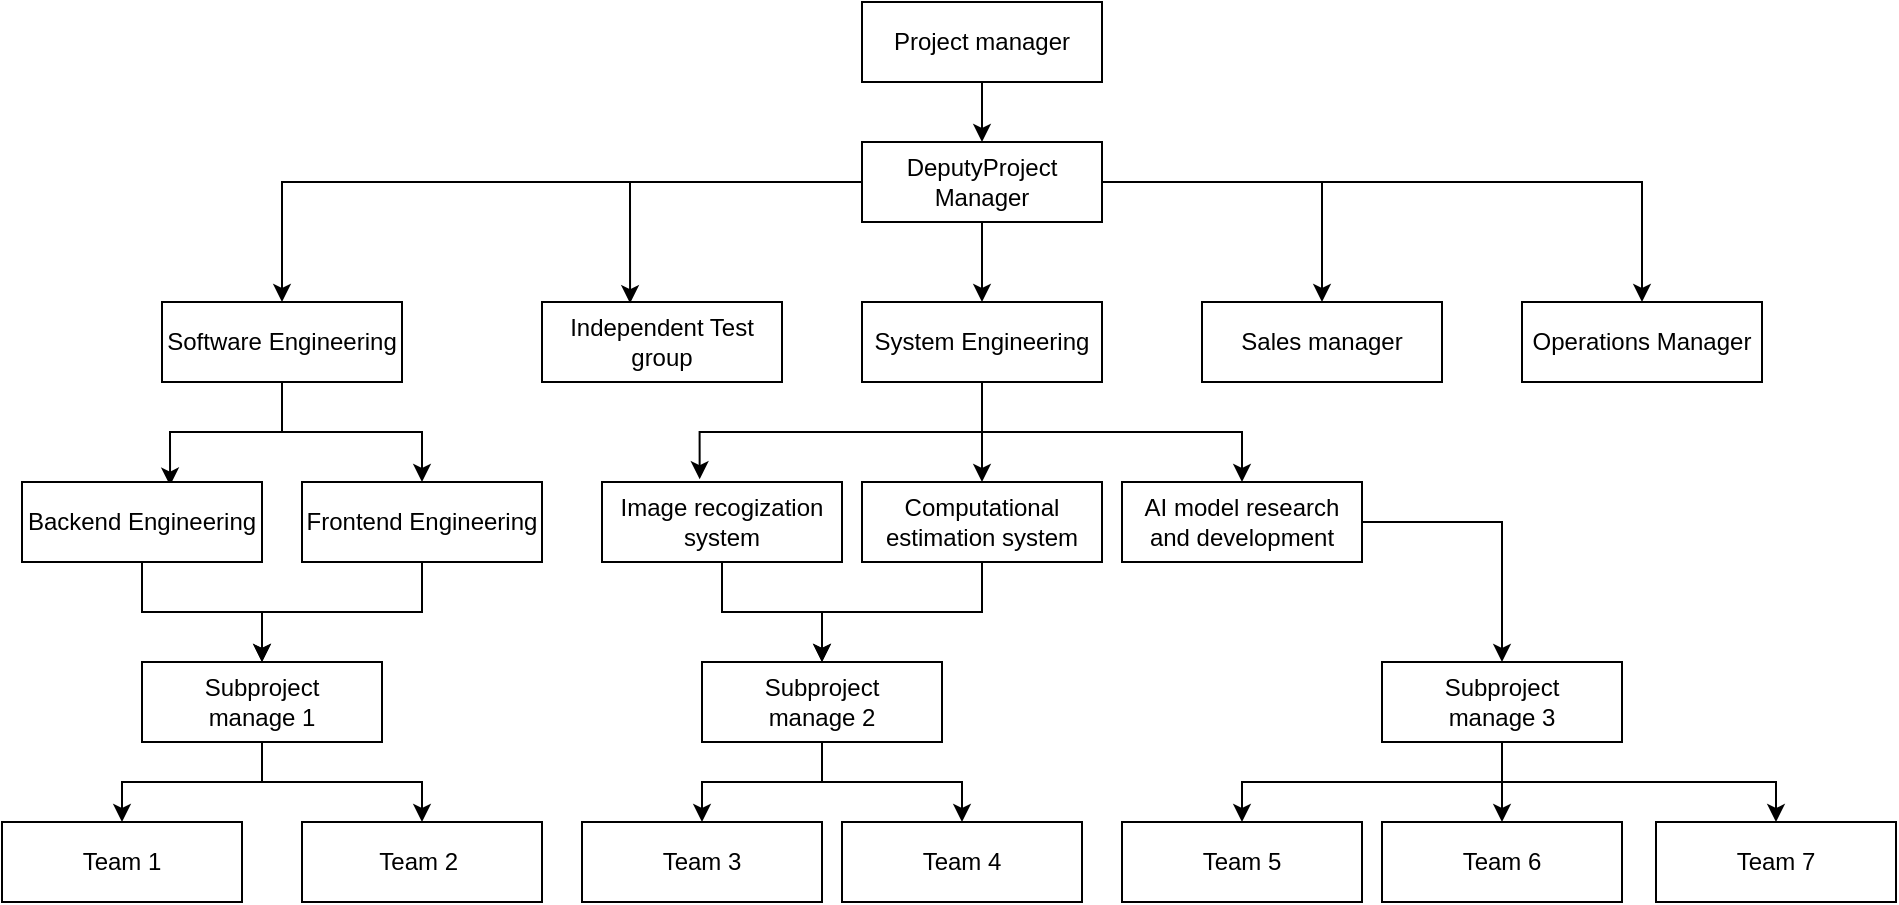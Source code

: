 <mxfile version="17.2.4" type="github">
  <diagram id="FBFTxTZ511t7lyD94mvh" name="Page-1">
    <mxGraphModel dx="1038" dy="521" grid="1" gridSize="10" guides="1" tooltips="1" connect="1" arrows="1" fold="1" page="1" pageScale="1" pageWidth="1654" pageHeight="2336" math="0" shadow="0">
      <root>
        <mxCell id="0" />
        <mxCell id="1" parent="0" />
        <mxCell id="vT3m-4W1wXIE6NB4FzbJ-9" value="" style="edgeStyle=orthogonalEdgeStyle;rounded=0;orthogonalLoop=1;jettySize=auto;html=1;" edge="1" parent="1" source="vT3m-4W1wXIE6NB4FzbJ-1" target="vT3m-4W1wXIE6NB4FzbJ-8">
          <mxGeometry relative="1" as="geometry" />
        </mxCell>
        <mxCell id="vT3m-4W1wXIE6NB4FzbJ-1" value="Project manager" style="rounded=0;whiteSpace=wrap;html=1;" vertex="1" parent="1">
          <mxGeometry x="430" y="50" width="120" height="40" as="geometry" />
        </mxCell>
        <mxCell id="vT3m-4W1wXIE6NB4FzbJ-17" style="edgeStyle=orthogonalEdgeStyle;rounded=0;orthogonalLoop=1;jettySize=auto;html=1;exitX=0.5;exitY=1;exitDx=0;exitDy=0;entryX=0.617;entryY=0.045;entryDx=0;entryDy=0;entryPerimeter=0;" edge="1" parent="1" source="vT3m-4W1wXIE6NB4FzbJ-3" target="vT3m-4W1wXIE6NB4FzbJ-15">
          <mxGeometry relative="1" as="geometry" />
        </mxCell>
        <mxCell id="vT3m-4W1wXIE6NB4FzbJ-18" style="edgeStyle=orthogonalEdgeStyle;rounded=0;orthogonalLoop=1;jettySize=auto;html=1;entryX=0.5;entryY=0;entryDx=0;entryDy=0;" edge="1" parent="1" source="vT3m-4W1wXIE6NB4FzbJ-3" target="vT3m-4W1wXIE6NB4FzbJ-16">
          <mxGeometry relative="1" as="geometry" />
        </mxCell>
        <mxCell id="vT3m-4W1wXIE6NB4FzbJ-3" value="Software Engineering" style="rounded=0;whiteSpace=wrap;html=1;" vertex="1" parent="1">
          <mxGeometry x="80" y="200" width="120" height="40" as="geometry" />
        </mxCell>
        <mxCell id="vT3m-4W1wXIE6NB4FzbJ-4" value="Independent Test group" style="rounded=0;whiteSpace=wrap;html=1;" vertex="1" parent="1">
          <mxGeometry x="270" y="200" width="120" height="40" as="geometry" />
        </mxCell>
        <mxCell id="vT3m-4W1wXIE6NB4FzbJ-22" style="edgeStyle=orthogonalEdgeStyle;rounded=0;orthogonalLoop=1;jettySize=auto;html=1;exitX=0.5;exitY=1;exitDx=0;exitDy=0;entryX=0.407;entryY=-0.035;entryDx=0;entryDy=0;entryPerimeter=0;" edge="1" parent="1" source="vT3m-4W1wXIE6NB4FzbJ-5" target="vT3m-4W1wXIE6NB4FzbJ-19">
          <mxGeometry relative="1" as="geometry" />
        </mxCell>
        <mxCell id="vT3m-4W1wXIE6NB4FzbJ-24" style="edgeStyle=orthogonalEdgeStyle;rounded=0;orthogonalLoop=1;jettySize=auto;html=1;" edge="1" parent="1" source="vT3m-4W1wXIE6NB4FzbJ-5" target="vT3m-4W1wXIE6NB4FzbJ-20">
          <mxGeometry relative="1" as="geometry" />
        </mxCell>
        <mxCell id="vT3m-4W1wXIE6NB4FzbJ-26" style="edgeStyle=orthogonalEdgeStyle;rounded=0;orthogonalLoop=1;jettySize=auto;html=1;exitX=0.5;exitY=1;exitDx=0;exitDy=0;" edge="1" parent="1" source="vT3m-4W1wXIE6NB4FzbJ-5" target="vT3m-4W1wXIE6NB4FzbJ-21">
          <mxGeometry relative="1" as="geometry" />
        </mxCell>
        <mxCell id="vT3m-4W1wXIE6NB4FzbJ-5" value="System Engineering" style="rounded=0;whiteSpace=wrap;html=1;" vertex="1" parent="1">
          <mxGeometry x="430" y="200" width="120" height="40" as="geometry" />
        </mxCell>
        <mxCell id="vT3m-4W1wXIE6NB4FzbJ-6" value="Sales manager" style="rounded=0;whiteSpace=wrap;html=1;" vertex="1" parent="1">
          <mxGeometry x="600" y="200" width="120" height="40" as="geometry" />
        </mxCell>
        <mxCell id="vT3m-4W1wXIE6NB4FzbJ-7" value="&lt;div style=&quot;text-align: left&quot;&gt;Operations Manager&lt;/div&gt;" style="rounded=0;whiteSpace=wrap;html=1;" vertex="1" parent="1">
          <mxGeometry x="760" y="200" width="120" height="40" as="geometry" />
        </mxCell>
        <mxCell id="vT3m-4W1wXIE6NB4FzbJ-10" style="edgeStyle=orthogonalEdgeStyle;rounded=0;orthogonalLoop=1;jettySize=auto;html=1;exitX=0.5;exitY=1;exitDx=0;exitDy=0;entryX=0.5;entryY=0;entryDx=0;entryDy=0;" edge="1" parent="1" source="vT3m-4W1wXIE6NB4FzbJ-8" target="vT3m-4W1wXIE6NB4FzbJ-5">
          <mxGeometry relative="1" as="geometry" />
        </mxCell>
        <mxCell id="vT3m-4W1wXIE6NB4FzbJ-11" style="edgeStyle=orthogonalEdgeStyle;rounded=0;orthogonalLoop=1;jettySize=auto;html=1;entryX=0.5;entryY=0;entryDx=0;entryDy=0;" edge="1" parent="1" source="vT3m-4W1wXIE6NB4FzbJ-8" target="vT3m-4W1wXIE6NB4FzbJ-3">
          <mxGeometry relative="1" as="geometry">
            <Array as="points">
              <mxPoint x="140" y="140" />
            </Array>
          </mxGeometry>
        </mxCell>
        <mxCell id="vT3m-4W1wXIE6NB4FzbJ-12" style="edgeStyle=orthogonalEdgeStyle;rounded=0;orthogonalLoop=1;jettySize=auto;html=1;exitX=0;exitY=0.75;exitDx=0;exitDy=0;entryX=0.367;entryY=0.015;entryDx=0;entryDy=0;entryPerimeter=0;" edge="1" parent="1" source="vT3m-4W1wXIE6NB4FzbJ-8" target="vT3m-4W1wXIE6NB4FzbJ-4">
          <mxGeometry relative="1" as="geometry">
            <Array as="points">
              <mxPoint x="430" y="140" />
              <mxPoint x="314" y="140" />
            </Array>
          </mxGeometry>
        </mxCell>
        <mxCell id="vT3m-4W1wXIE6NB4FzbJ-13" style="edgeStyle=orthogonalEdgeStyle;rounded=0;orthogonalLoop=1;jettySize=auto;html=1;exitX=1;exitY=0.5;exitDx=0;exitDy=0;entryX=0.5;entryY=0;entryDx=0;entryDy=0;" edge="1" parent="1" source="vT3m-4W1wXIE6NB4FzbJ-8" target="vT3m-4W1wXIE6NB4FzbJ-7">
          <mxGeometry relative="1" as="geometry" />
        </mxCell>
        <mxCell id="vT3m-4W1wXIE6NB4FzbJ-14" style="edgeStyle=orthogonalEdgeStyle;rounded=0;orthogonalLoop=1;jettySize=auto;html=1;exitX=1;exitY=0.75;exitDx=0;exitDy=0;entryX=0.5;entryY=0;entryDx=0;entryDy=0;" edge="1" parent="1" source="vT3m-4W1wXIE6NB4FzbJ-8" target="vT3m-4W1wXIE6NB4FzbJ-6">
          <mxGeometry relative="1" as="geometry">
            <Array as="points">
              <mxPoint x="550" y="140" />
              <mxPoint x="660" y="140" />
            </Array>
          </mxGeometry>
        </mxCell>
        <mxCell id="vT3m-4W1wXIE6NB4FzbJ-8" value="DeputyProject&lt;br&gt;Manager" style="rounded=0;whiteSpace=wrap;html=1;" vertex="1" parent="1">
          <mxGeometry x="430" y="120" width="120" height="40" as="geometry" />
        </mxCell>
        <mxCell id="vT3m-4W1wXIE6NB4FzbJ-54" style="edgeStyle=orthogonalEdgeStyle;rounded=0;orthogonalLoop=1;jettySize=auto;html=1;exitX=0.5;exitY=1;exitDx=0;exitDy=0;entryX=0.5;entryY=0;entryDx=0;entryDy=0;" edge="1" parent="1" source="vT3m-4W1wXIE6NB4FzbJ-15" target="vT3m-4W1wXIE6NB4FzbJ-36">
          <mxGeometry relative="1" as="geometry" />
        </mxCell>
        <mxCell id="vT3m-4W1wXIE6NB4FzbJ-15" value="Backend Engineering" style="rounded=0;whiteSpace=wrap;html=1;" vertex="1" parent="1">
          <mxGeometry x="10" y="290" width="120" height="40" as="geometry" />
        </mxCell>
        <mxCell id="vT3m-4W1wXIE6NB4FzbJ-55" style="edgeStyle=orthogonalEdgeStyle;rounded=0;orthogonalLoop=1;jettySize=auto;html=1;entryX=0.5;entryY=0;entryDx=0;entryDy=0;" edge="1" parent="1" source="vT3m-4W1wXIE6NB4FzbJ-16" target="vT3m-4W1wXIE6NB4FzbJ-36">
          <mxGeometry relative="1" as="geometry" />
        </mxCell>
        <mxCell id="vT3m-4W1wXIE6NB4FzbJ-16" value="Frontend Engineering" style="rounded=0;whiteSpace=wrap;html=1;" vertex="1" parent="1">
          <mxGeometry x="150" y="290" width="120" height="40" as="geometry" />
        </mxCell>
        <mxCell id="vT3m-4W1wXIE6NB4FzbJ-49" style="edgeStyle=orthogonalEdgeStyle;rounded=0;orthogonalLoop=1;jettySize=auto;html=1;exitX=0.5;exitY=1;exitDx=0;exitDy=0;entryX=0.5;entryY=0;entryDx=0;entryDy=0;" edge="1" parent="1" source="vT3m-4W1wXIE6NB4FzbJ-19" target="vT3m-4W1wXIE6NB4FzbJ-37">
          <mxGeometry relative="1" as="geometry" />
        </mxCell>
        <mxCell id="vT3m-4W1wXIE6NB4FzbJ-19" value="Image recogization system" style="rounded=0;whiteSpace=wrap;html=1;" vertex="1" parent="1">
          <mxGeometry x="300" y="290" width="120" height="40" as="geometry" />
        </mxCell>
        <mxCell id="vT3m-4W1wXIE6NB4FzbJ-50" style="edgeStyle=orthogonalEdgeStyle;rounded=0;orthogonalLoop=1;jettySize=auto;html=1;entryX=0.5;entryY=0;entryDx=0;entryDy=0;" edge="1" parent="1" source="vT3m-4W1wXIE6NB4FzbJ-20" target="vT3m-4W1wXIE6NB4FzbJ-37">
          <mxGeometry relative="1" as="geometry" />
        </mxCell>
        <mxCell id="vT3m-4W1wXIE6NB4FzbJ-20" value="Computational estimation system" style="rounded=0;whiteSpace=wrap;html=1;" vertex="1" parent="1">
          <mxGeometry x="430" y="290" width="120" height="40" as="geometry" />
        </mxCell>
        <mxCell id="vT3m-4W1wXIE6NB4FzbJ-53" style="edgeStyle=orthogonalEdgeStyle;rounded=0;orthogonalLoop=1;jettySize=auto;html=1;entryX=0.5;entryY=0;entryDx=0;entryDy=0;" edge="1" parent="1" source="vT3m-4W1wXIE6NB4FzbJ-21" target="vT3m-4W1wXIE6NB4FzbJ-38">
          <mxGeometry relative="1" as="geometry" />
        </mxCell>
        <mxCell id="vT3m-4W1wXIE6NB4FzbJ-21" value="AI model&amp;nbsp;research and development" style="rounded=0;whiteSpace=wrap;html=1;" vertex="1" parent="1">
          <mxGeometry x="560" y="290" width="120" height="40" as="geometry" />
        </mxCell>
        <mxCell id="vT3m-4W1wXIE6NB4FzbJ-28" value="Team 1" style="rounded=0;whiteSpace=wrap;html=1;" vertex="1" parent="1">
          <mxGeometry y="460" width="120" height="40" as="geometry" />
        </mxCell>
        <mxCell id="vT3m-4W1wXIE6NB4FzbJ-29" value="Team 2&amp;nbsp;" style="rounded=0;whiteSpace=wrap;html=1;" vertex="1" parent="1">
          <mxGeometry x="150" y="460" width="120" height="40" as="geometry" />
        </mxCell>
        <mxCell id="vT3m-4W1wXIE6NB4FzbJ-30" value="Team 3" style="rounded=0;whiteSpace=wrap;html=1;" vertex="1" parent="1">
          <mxGeometry x="290" y="460" width="120" height="40" as="geometry" />
        </mxCell>
        <mxCell id="vT3m-4W1wXIE6NB4FzbJ-31" value="Team 4" style="rounded=0;whiteSpace=wrap;html=1;" vertex="1" parent="1">
          <mxGeometry x="420" y="460" width="120" height="40" as="geometry" />
        </mxCell>
        <mxCell id="vT3m-4W1wXIE6NB4FzbJ-32" value="Team 5" style="rounded=0;whiteSpace=wrap;html=1;" vertex="1" parent="1">
          <mxGeometry x="560" y="460" width="120" height="40" as="geometry" />
        </mxCell>
        <mxCell id="vT3m-4W1wXIE6NB4FzbJ-33" value="Team 6" style="rounded=0;whiteSpace=wrap;html=1;" vertex="1" parent="1">
          <mxGeometry x="690" y="460" width="120" height="40" as="geometry" />
        </mxCell>
        <mxCell id="vT3m-4W1wXIE6NB4FzbJ-34" value="Team 7" style="rounded=0;whiteSpace=wrap;html=1;" vertex="1" parent="1">
          <mxGeometry x="827" y="460" width="120" height="40" as="geometry" />
        </mxCell>
        <mxCell id="vT3m-4W1wXIE6NB4FzbJ-39" style="edgeStyle=orthogonalEdgeStyle;rounded=0;orthogonalLoop=1;jettySize=auto;html=1;entryX=0.5;entryY=0;entryDx=0;entryDy=0;" edge="1" parent="1" source="vT3m-4W1wXIE6NB4FzbJ-36" target="vT3m-4W1wXIE6NB4FzbJ-28">
          <mxGeometry relative="1" as="geometry" />
        </mxCell>
        <mxCell id="vT3m-4W1wXIE6NB4FzbJ-40" style="edgeStyle=orthogonalEdgeStyle;rounded=0;orthogonalLoop=1;jettySize=auto;html=1;entryX=0.5;entryY=0;entryDx=0;entryDy=0;" edge="1" parent="1" source="vT3m-4W1wXIE6NB4FzbJ-36" target="vT3m-4W1wXIE6NB4FzbJ-29">
          <mxGeometry relative="1" as="geometry" />
        </mxCell>
        <mxCell id="vT3m-4W1wXIE6NB4FzbJ-36" value="Subproject&lt;br&gt;manage 1" style="rounded=0;whiteSpace=wrap;html=1;" vertex="1" parent="1">
          <mxGeometry x="70" y="380" width="120" height="40" as="geometry" />
        </mxCell>
        <mxCell id="vT3m-4W1wXIE6NB4FzbJ-42" style="edgeStyle=orthogonalEdgeStyle;rounded=0;orthogonalLoop=1;jettySize=auto;html=1;exitX=0.5;exitY=1;exitDx=0;exitDy=0;entryX=0.5;entryY=0;entryDx=0;entryDy=0;" edge="1" parent="1" source="vT3m-4W1wXIE6NB4FzbJ-37" target="vT3m-4W1wXIE6NB4FzbJ-30">
          <mxGeometry relative="1" as="geometry" />
        </mxCell>
        <mxCell id="vT3m-4W1wXIE6NB4FzbJ-43" style="edgeStyle=orthogonalEdgeStyle;rounded=0;orthogonalLoop=1;jettySize=auto;html=1;" edge="1" parent="1" source="vT3m-4W1wXIE6NB4FzbJ-37" target="vT3m-4W1wXIE6NB4FzbJ-31">
          <mxGeometry relative="1" as="geometry" />
        </mxCell>
        <mxCell id="vT3m-4W1wXIE6NB4FzbJ-37" value="Subproject&lt;br&gt;manage 2" style="rounded=0;whiteSpace=wrap;html=1;" vertex="1" parent="1">
          <mxGeometry x="350" y="380" width="120" height="40" as="geometry" />
        </mxCell>
        <mxCell id="vT3m-4W1wXIE6NB4FzbJ-44" style="edgeStyle=orthogonalEdgeStyle;rounded=0;orthogonalLoop=1;jettySize=auto;html=1;exitX=0.5;exitY=1;exitDx=0;exitDy=0;" edge="1" parent="1" source="vT3m-4W1wXIE6NB4FzbJ-38" target="vT3m-4W1wXIE6NB4FzbJ-32">
          <mxGeometry relative="1" as="geometry" />
        </mxCell>
        <mxCell id="vT3m-4W1wXIE6NB4FzbJ-45" style="edgeStyle=orthogonalEdgeStyle;rounded=0;orthogonalLoop=1;jettySize=auto;html=1;exitX=0.5;exitY=1;exitDx=0;exitDy=0;entryX=0.5;entryY=0;entryDx=0;entryDy=0;" edge="1" parent="1" source="vT3m-4W1wXIE6NB4FzbJ-38" target="vT3m-4W1wXIE6NB4FzbJ-33">
          <mxGeometry relative="1" as="geometry" />
        </mxCell>
        <mxCell id="vT3m-4W1wXIE6NB4FzbJ-46" style="edgeStyle=orthogonalEdgeStyle;rounded=0;orthogonalLoop=1;jettySize=auto;html=1;exitX=0.5;exitY=1;exitDx=0;exitDy=0;" edge="1" parent="1" source="vT3m-4W1wXIE6NB4FzbJ-38" target="vT3m-4W1wXIE6NB4FzbJ-34">
          <mxGeometry relative="1" as="geometry" />
        </mxCell>
        <mxCell id="vT3m-4W1wXIE6NB4FzbJ-38" value="Subproject&lt;br&gt;manage 3" style="rounded=0;whiteSpace=wrap;html=1;" vertex="1" parent="1">
          <mxGeometry x="690" y="380" width="120" height="40" as="geometry" />
        </mxCell>
      </root>
    </mxGraphModel>
  </diagram>
</mxfile>
